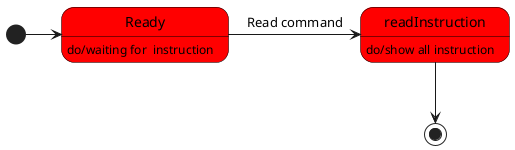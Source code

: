 @startuml Read
skinparam Shadowing false
skinparam state{
BackgroundColor Red
BorderColor black 
}
[*] -> Ready
Ready : do/waiting for  instruction
readInstruction : do/show all instruction
Ready -> readInstruction:Read command
readInstruction --> [*]
@enduml